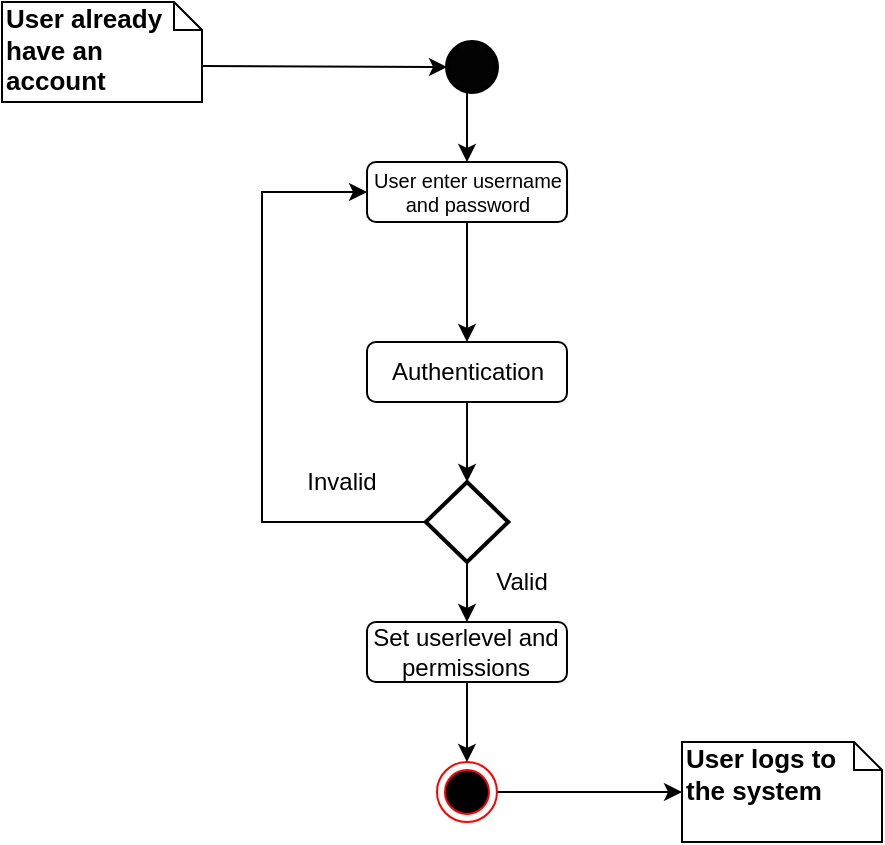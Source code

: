 <mxfile version="12.4.2" type="device" pages="1"><diagram id="mXdOLfpQpPaZncNrDOly" name="Page-1"><mxGraphModel dx="854" dy="486" grid="1" gridSize="10" guides="1" tooltips="1" connect="1" arrows="1" fold="1" page="1" pageScale="1" pageWidth="850" pageHeight="1100" math="0" shadow="0"><root><mxCell id="0"/><mxCell id="1" parent="0"/><mxCell id="pErtik-2Roeq-hH4Be-W-8" style="edgeStyle=none;rounded=0;orthogonalLoop=1;jettySize=auto;html=1;exitX=1;exitY=0.5;exitDx=0;exitDy=0;entryX=0;entryY=0.5;entryDx=0;entryDy=0;entryPerimeter=0;fontSize=9;" edge="1" parent="1" source="NBRaSo1Wq46LIQIqph1c-1" target="pErtik-2Roeq-hH4Be-W-7"><mxGeometry relative="1" as="geometry"/></mxCell><mxCell id="NBRaSo1Wq46LIQIqph1c-1" value="" style="ellipse;html=1;shape=endState;fillColor=#000000;strokeColor=#ff0000;" parent="1" vertex="1"><mxGeometry x="397.49" y="380" width="30" height="30" as="geometry"/></mxCell><mxCell id="tkF1pLUHQtzNoYtYIYg7-1" style="edgeStyle=orthogonalEdgeStyle;rounded=0;orthogonalLoop=1;jettySize=auto;html=1;exitX=0.5;exitY=1;exitDx=0;exitDy=0;exitPerimeter=0;entryX=0.5;entryY=0;entryDx=0;entryDy=0;" parent="1" source="NBRaSo1Wq46LIQIqph1c-3" target="NBRaSo1Wq46LIQIqph1c-57" edge="1"><mxGeometry relative="1" as="geometry"/></mxCell><mxCell id="NBRaSo1Wq46LIQIqph1c-3" value="" style="strokeWidth=2;html=1;shape=mxgraph.flowchart.start_2;whiteSpace=wrap;fillColor=#030303;" parent="1" vertex="1"><mxGeometry x="402.5" y="20.0" width="25" height="25" as="geometry"/></mxCell><mxCell id="NBRaSo1Wq46LIQIqph1c-4" value="" style="edgeStyle=orthogonalEdgeStyle;rounded=0;orthogonalLoop=1;jettySize=auto;html=1;entryX=0.5;entryY=0;entryDx=0;entryDy=0;entryPerimeter=0;" parent="1" source="NBRaSo1Wq46LIQIqph1c-5" target="NBRaSo1Wq46LIQIqph1c-41" edge="1"><mxGeometry relative="1" as="geometry"><mxPoint x="412.5" y="240" as="targetPoint"/></mxGeometry></mxCell><mxCell id="NBRaSo1Wq46LIQIqph1c-5" value="Authentication" style="shape=rect;rounded=1;html=1;whiteSpace=wrap;align=center;fillColor=none;" parent="1" vertex="1"><mxGeometry x="362.5" y="170" width="100" height="30" as="geometry"/></mxCell><mxCell id="NBRaSo1Wq46LIQIqph1c-59" style="edgeStyle=orthogonalEdgeStyle;rounded=0;orthogonalLoop=1;jettySize=auto;html=1;exitX=0.5;exitY=1;exitDx=0;exitDy=0;entryX=0.5;entryY=0;entryDx=0;entryDy=0;" parent="1" source="NBRaSo1Wq46LIQIqph1c-57" target="NBRaSo1Wq46LIQIqph1c-5" edge="1"><mxGeometry relative="1" as="geometry"/></mxCell><mxCell id="NBRaSo1Wq46LIQIqph1c-57" value="User enter username and password" style="shape=rect;rounded=1;html=1;whiteSpace=wrap;align=center;fillColor=none;fontSize=10;" parent="1" vertex="1"><mxGeometry x="362.51" y="80" width="100" height="30" as="geometry"/></mxCell><mxCell id="NBRaSo1Wq46LIQIqph1c-8" style="edgeStyle=orthogonalEdgeStyle;rounded=0;orthogonalLoop=1;jettySize=auto;html=1;exitX=0;exitY=0.5;exitDx=0;exitDy=0;entryX=0;entryY=0.5;entryDx=0;entryDy=0;entryPerimeter=0;endArrow=none;endFill=0;startArrow=classic;startFill=1;" parent="1" source="NBRaSo1Wq46LIQIqph1c-57" target="NBRaSo1Wq46LIQIqph1c-41" edge="1"><mxGeometry relative="1" as="geometry"><mxPoint x="290.294" y="330.353" as="sourcePoint"/><Array as="points"><mxPoint x="310" y="95"/><mxPoint x="310" y="260"/></Array></mxGeometry></mxCell><mxCell id="NBRaSo1Wq46LIQIqph1c-61" style="edgeStyle=orthogonalEdgeStyle;rounded=0;orthogonalLoop=1;jettySize=auto;html=1;exitX=0.5;exitY=1;exitDx=0;exitDy=0;entryX=0.5;entryY=0;entryDx=0;entryDy=0;" parent="1" source="NBRaSo1Wq46LIQIqph1c-44" target="NBRaSo1Wq46LIQIqph1c-1" edge="1"><mxGeometry relative="1" as="geometry"/></mxCell><mxCell id="NBRaSo1Wq46LIQIqph1c-44" value="Set userlevel and&lt;br&gt;permissions" style="shape=rect;rounded=1;html=1;whiteSpace=wrap;align=center;fillColor=none;" parent="1" vertex="1"><mxGeometry x="362.49" y="310" width="100" height="30" as="geometry"/></mxCell><mxCell id="NBRaSo1Wq46LIQIqph1c-47" style="edgeStyle=orthogonalEdgeStyle;rounded=0;orthogonalLoop=1;jettySize=auto;html=1;exitX=0.5;exitY=1;exitDx=0;exitDy=0;exitPerimeter=0;entryX=0.5;entryY=0;entryDx=0;entryDy=0;" parent="1" source="NBRaSo1Wq46LIQIqph1c-41" target="NBRaSo1Wq46LIQIqph1c-44" edge="1"><mxGeometry relative="1" as="geometry"/></mxCell><mxCell id="NBRaSo1Wq46LIQIqph1c-41" value="" style="strokeWidth=2;html=1;shape=mxgraph.flowchart.decision;whiteSpace=wrap;fillColor=none;" parent="1" vertex="1"><mxGeometry x="391.89" y="240" width="41.25" height="40" as="geometry"/></mxCell><mxCell id="NBRaSo1Wq46LIQIqph1c-42" value="Invalid" style="text;html=1;strokeColor=none;fillColor=none;align=center;verticalAlign=middle;whiteSpace=wrap;rounded=0;" parent="1" vertex="1"><mxGeometry x="330" y="230" width="40" height="20" as="geometry"/></mxCell><mxCell id="NBRaSo1Wq46LIQIqph1c-48" value="Valid" style="text;html=1;strokeColor=none;fillColor=none;align=center;verticalAlign=middle;whiteSpace=wrap;rounded=0;" parent="1" vertex="1"><mxGeometry x="420" y="280" width="40" height="20" as="geometry"/></mxCell><mxCell id="pErtik-2Roeq-hH4Be-W-4" style="rounded=0;orthogonalLoop=1;jettySize=auto;html=1;exitX=0;exitY=0;exitDx=100;exitDy=32;exitPerimeter=0;entryX=0;entryY=0.5;entryDx=0;entryDy=0;entryPerimeter=0;fontSize=13;" edge="1" parent="1" source="pErtik-2Roeq-hH4Be-W-1" target="NBRaSo1Wq46LIQIqph1c-3"><mxGeometry relative="1" as="geometry"/></mxCell><mxCell id="pErtik-2Roeq-hH4Be-W-1" value="&lt;b&gt;User already have an account&lt;/b&gt;" style="shape=note;whiteSpace=wrap;html=1;size=14;verticalAlign=top;align=left;spacingTop=-6;fontSize=13;" vertex="1" parent="1"><mxGeometry x="180" width="100" height="50" as="geometry"/></mxCell><mxCell id="pErtik-2Roeq-hH4Be-W-7" value="&lt;b&gt;User logs to the system&lt;/b&gt;" style="shape=note;whiteSpace=wrap;html=1;size=14;verticalAlign=top;align=left;spacingTop=-6;fontSize=13;" vertex="1" parent="1"><mxGeometry x="520" y="370" width="100" height="50" as="geometry"/></mxCell></root></mxGraphModel></diagram></mxfile>